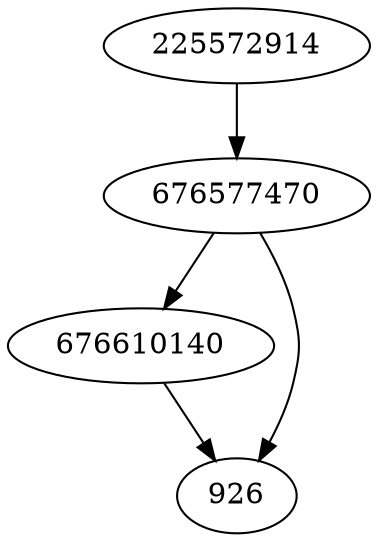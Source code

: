 strict digraph  {
225572914;
676610140;
676577470;
926;
225572914 -> 676577470;
676610140 -> 926;
676577470 -> 926;
676577470 -> 676610140;
}
